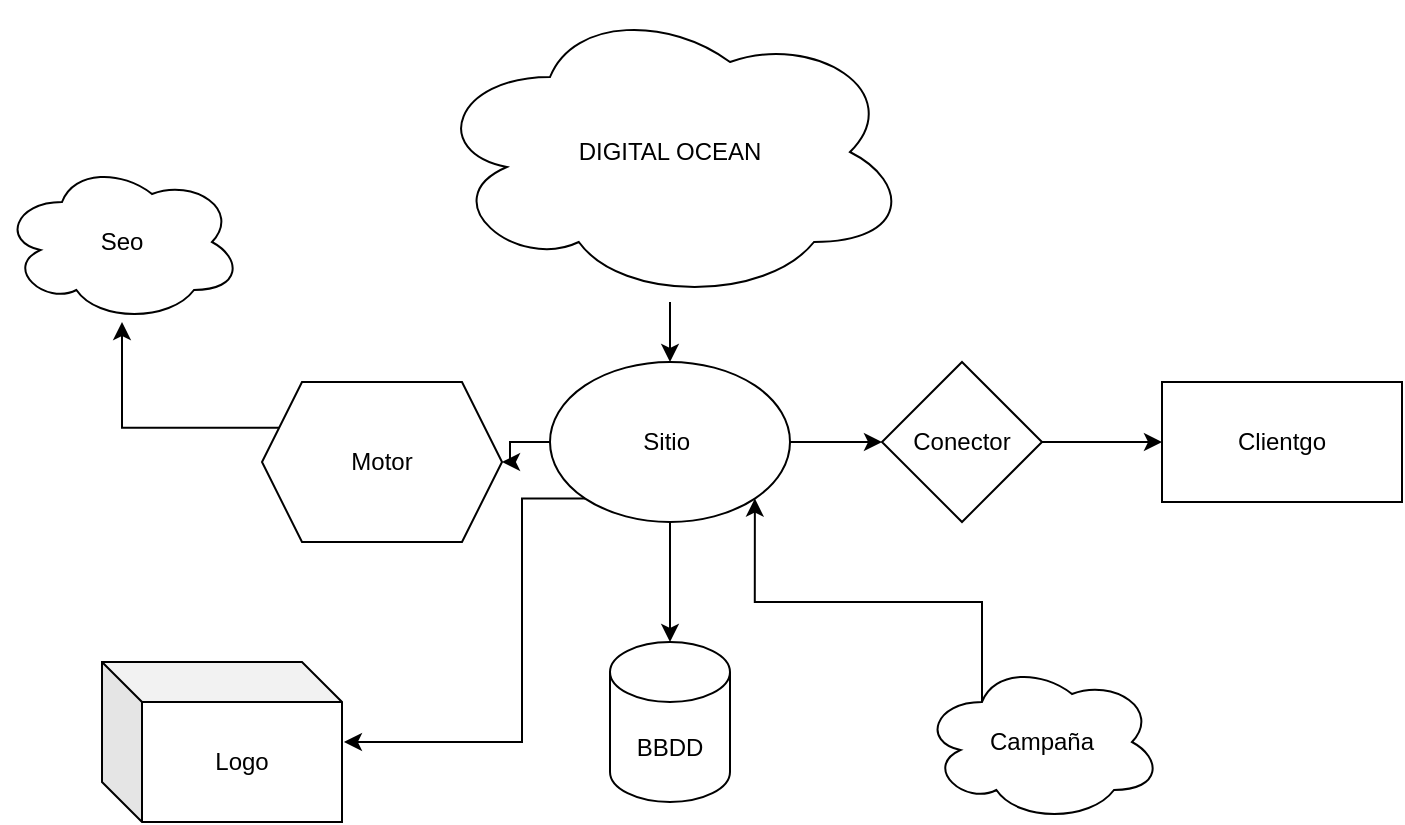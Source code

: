 <mxfile version="20.5.1" type="github">
  <diagram id="pQ8asuImGXa2Wtdbi-UX" name="Página-1">
    <mxGraphModel dx="1253" dy="767" grid="1" gridSize="10" guides="1" tooltips="1" connect="1" arrows="1" fold="1" page="1" pageScale="1" pageWidth="827" pageHeight="1169" math="0" shadow="0">
      <root>
        <mxCell id="0" />
        <mxCell id="1" parent="0" />
        <mxCell id="xRTK75OwvwCvDWkdOwnc-7" style="edgeStyle=orthogonalEdgeStyle;rounded=0;orthogonalLoop=1;jettySize=auto;html=1;exitX=1;exitY=0.5;exitDx=0;exitDy=0;entryX=0;entryY=0.5;entryDx=0;entryDy=0;" edge="1" parent="1" source="xRTK75OwvwCvDWkdOwnc-1" target="xRTK75OwvwCvDWkdOwnc-4">
          <mxGeometry relative="1" as="geometry" />
        </mxCell>
        <mxCell id="xRTK75OwvwCvDWkdOwnc-9" style="edgeStyle=orthogonalEdgeStyle;rounded=0;orthogonalLoop=1;jettySize=auto;html=1;exitX=0.5;exitY=1;exitDx=0;exitDy=0;entryX=0.5;entryY=0;entryDx=0;entryDy=0;entryPerimeter=0;" edge="1" parent="1" source="xRTK75OwvwCvDWkdOwnc-1" target="xRTK75OwvwCvDWkdOwnc-2">
          <mxGeometry relative="1" as="geometry" />
        </mxCell>
        <mxCell id="xRTK75OwvwCvDWkdOwnc-14" style="edgeStyle=orthogonalEdgeStyle;rounded=0;orthogonalLoop=1;jettySize=auto;html=1;exitX=0;exitY=0.5;exitDx=0;exitDy=0;" edge="1" parent="1" source="xRTK75OwvwCvDWkdOwnc-1" target="xRTK75OwvwCvDWkdOwnc-12">
          <mxGeometry relative="1" as="geometry" />
        </mxCell>
        <mxCell id="xRTK75OwvwCvDWkdOwnc-17" style="edgeStyle=orthogonalEdgeStyle;rounded=0;orthogonalLoop=1;jettySize=auto;html=1;exitX=0;exitY=1;exitDx=0;exitDy=0;entryX=1.008;entryY=0.5;entryDx=0;entryDy=0;entryPerimeter=0;" edge="1" parent="1" source="xRTK75OwvwCvDWkdOwnc-1" target="xRTK75OwvwCvDWkdOwnc-16">
          <mxGeometry relative="1" as="geometry">
            <Array as="points">
              <mxPoint x="340" y="328" />
              <mxPoint x="340" y="450" />
            </Array>
          </mxGeometry>
        </mxCell>
        <mxCell id="xRTK75OwvwCvDWkdOwnc-1" value="Sitio&amp;nbsp;" style="ellipse;whiteSpace=wrap;html=1;" vertex="1" parent="1">
          <mxGeometry x="354" y="260" width="120" height="80" as="geometry" />
        </mxCell>
        <mxCell id="xRTK75OwvwCvDWkdOwnc-2" value="BBDD" style="shape=cylinder3;whiteSpace=wrap;html=1;boundedLbl=1;backgroundOutline=1;size=15;" vertex="1" parent="1">
          <mxGeometry x="384" y="400" width="60" height="80" as="geometry" />
        </mxCell>
        <mxCell id="xRTK75OwvwCvDWkdOwnc-10" style="edgeStyle=orthogonalEdgeStyle;rounded=0;orthogonalLoop=1;jettySize=auto;html=1;entryX=0.5;entryY=0;entryDx=0;entryDy=0;" edge="1" parent="1" source="xRTK75OwvwCvDWkdOwnc-3" target="xRTK75OwvwCvDWkdOwnc-1">
          <mxGeometry relative="1" as="geometry" />
        </mxCell>
        <mxCell id="xRTK75OwvwCvDWkdOwnc-3" value="DIGITAL OCEAN" style="ellipse;shape=cloud;whiteSpace=wrap;html=1;" vertex="1" parent="1">
          <mxGeometry x="294" y="80" width="240" height="150" as="geometry" />
        </mxCell>
        <mxCell id="xRTK75OwvwCvDWkdOwnc-8" style="edgeStyle=orthogonalEdgeStyle;rounded=0;orthogonalLoop=1;jettySize=auto;html=1;exitX=1;exitY=0.5;exitDx=0;exitDy=0;" edge="1" parent="1" source="xRTK75OwvwCvDWkdOwnc-4" target="xRTK75OwvwCvDWkdOwnc-5">
          <mxGeometry relative="1" as="geometry" />
        </mxCell>
        <mxCell id="xRTK75OwvwCvDWkdOwnc-4" value="Conector" style="rhombus;whiteSpace=wrap;html=1;" vertex="1" parent="1">
          <mxGeometry x="520" y="260" width="80" height="80" as="geometry" />
        </mxCell>
        <mxCell id="xRTK75OwvwCvDWkdOwnc-5" value="Clientgo&lt;br&gt;" style="rounded=0;whiteSpace=wrap;html=1;" vertex="1" parent="1">
          <mxGeometry x="660" y="270" width="120" height="60" as="geometry" />
        </mxCell>
        <mxCell id="xRTK75OwvwCvDWkdOwnc-11" style="edgeStyle=orthogonalEdgeStyle;rounded=0;orthogonalLoop=1;jettySize=auto;html=1;exitX=0.25;exitY=0.25;exitDx=0;exitDy=0;exitPerimeter=0;entryX=1;entryY=1;entryDx=0;entryDy=0;" edge="1" parent="1" source="xRTK75OwvwCvDWkdOwnc-6" target="xRTK75OwvwCvDWkdOwnc-1">
          <mxGeometry relative="1" as="geometry">
            <Array as="points">
              <mxPoint x="570" y="380" />
              <mxPoint x="456" y="380" />
            </Array>
          </mxGeometry>
        </mxCell>
        <mxCell id="xRTK75OwvwCvDWkdOwnc-6" value="Campaña" style="ellipse;shape=cloud;whiteSpace=wrap;html=1;" vertex="1" parent="1">
          <mxGeometry x="540" y="410" width="120" height="80" as="geometry" />
        </mxCell>
        <mxCell id="xRTK75OwvwCvDWkdOwnc-15" style="edgeStyle=orthogonalEdgeStyle;rounded=0;orthogonalLoop=1;jettySize=auto;html=1;exitX=0;exitY=0.25;exitDx=0;exitDy=0;" edge="1" parent="1" source="xRTK75OwvwCvDWkdOwnc-12" target="xRTK75OwvwCvDWkdOwnc-13">
          <mxGeometry relative="1" as="geometry" />
        </mxCell>
        <mxCell id="xRTK75OwvwCvDWkdOwnc-12" value="Motor" style="shape=hexagon;perimeter=hexagonPerimeter2;whiteSpace=wrap;html=1;fixedSize=1;" vertex="1" parent="1">
          <mxGeometry x="210" y="270" width="120" height="80" as="geometry" />
        </mxCell>
        <mxCell id="xRTK75OwvwCvDWkdOwnc-13" value="Seo" style="ellipse;shape=cloud;whiteSpace=wrap;html=1;" vertex="1" parent="1">
          <mxGeometry x="80" y="160" width="120" height="80" as="geometry" />
        </mxCell>
        <mxCell id="xRTK75OwvwCvDWkdOwnc-16" value="Logo" style="shape=cube;whiteSpace=wrap;html=1;boundedLbl=1;backgroundOutline=1;darkOpacity=0.05;darkOpacity2=0.1;" vertex="1" parent="1">
          <mxGeometry x="130" y="410" width="120" height="80" as="geometry" />
        </mxCell>
      </root>
    </mxGraphModel>
  </diagram>
</mxfile>
